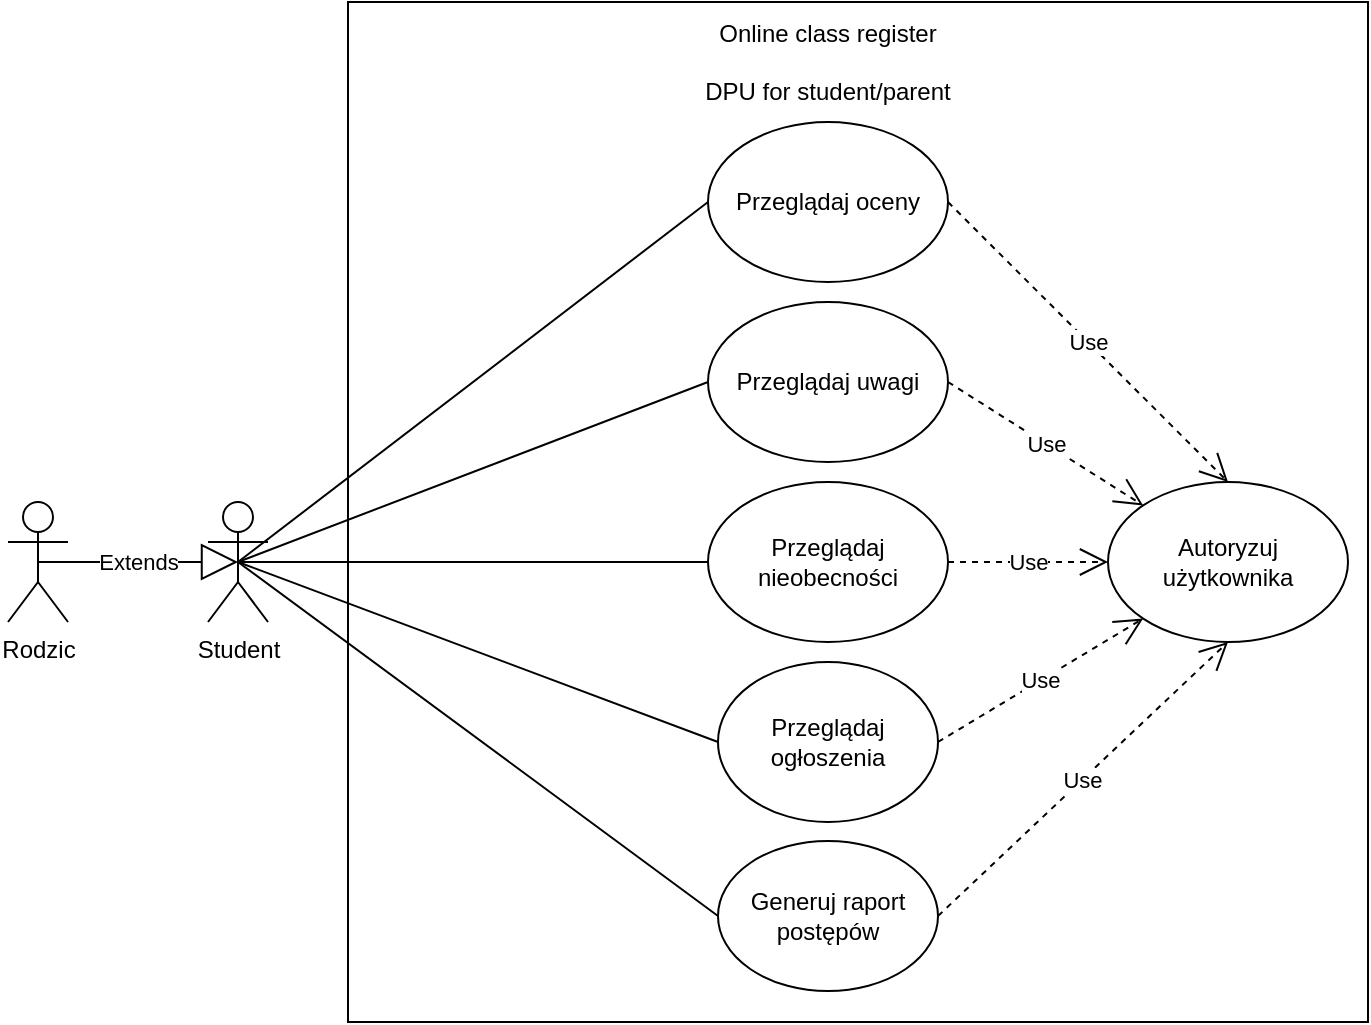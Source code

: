 <mxfile version="13.6.5" type="device"><diagram id="MVQXtUXzkCIqJooIWLso" name="Page-1"><mxGraphModel dx="1422" dy="762" grid="1" gridSize="10" guides="1" tooltips="1" connect="1" arrows="1" fold="1" page="1" pageScale="1" pageWidth="827" pageHeight="1169" math="0" shadow="0"><root><mxCell id="0"/><mxCell id="1" parent="0"/><mxCell id="YjaUv6nd7TcEVX94WU0V-1" value="" style="whiteSpace=wrap;html=1;aspect=fixed;" parent="1" vertex="1"><mxGeometry x="190" y="90" width="510" height="510" as="geometry"/></mxCell><mxCell id="YjaUv6nd7TcEVX94WU0V-2" value="Online class register&lt;br&gt;&lt;br&gt;DPU for student/parent" style="text;html=1;strokeColor=none;fillColor=none;align=center;verticalAlign=middle;whiteSpace=wrap;rounded=0;" parent="1" vertex="1"><mxGeometry x="350" y="90" width="160" height="60" as="geometry"/></mxCell><mxCell id="YjaUv6nd7TcEVX94WU0V-3" value="Przeglądaj oceny" style="ellipse;whiteSpace=wrap;html=1;" parent="1" vertex="1"><mxGeometry x="370" y="150" width="120" height="80" as="geometry"/></mxCell><mxCell id="YjaUv6nd7TcEVX94WU0V-4" value="Przeglądaj uwagi" style="ellipse;whiteSpace=wrap;html=1;" parent="1" vertex="1"><mxGeometry x="370" y="240" width="120" height="80" as="geometry"/></mxCell><mxCell id="YjaUv6nd7TcEVX94WU0V-6" value="Przeglądaj nieobecności" style="ellipse;whiteSpace=wrap;html=1;" parent="1" vertex="1"><mxGeometry x="370" y="330" width="120" height="80" as="geometry"/></mxCell><mxCell id="YjaUv6nd7TcEVX94WU0V-7" value="Student" style="shape=umlActor;verticalLabelPosition=bottom;verticalAlign=top;html=1;outlineConnect=0;" parent="1" vertex="1"><mxGeometry x="120" y="340" width="30" height="60" as="geometry"/></mxCell><mxCell id="YjaUv6nd7TcEVX94WU0V-8" value="Rodzic&lt;br&gt;" style="shape=umlActor;verticalLabelPosition=bottom;verticalAlign=top;html=1;outlineConnect=0;" parent="1" vertex="1"><mxGeometry x="20" y="340" width="30" height="60" as="geometry"/></mxCell><mxCell id="YjaUv6nd7TcEVX94WU0V-14" value="" style="endArrow=none;html=1;entryX=0;entryY=0.5;entryDx=0;entryDy=0;exitX=0.5;exitY=0.5;exitDx=0;exitDy=0;exitPerimeter=0;" parent="1" source="YjaUv6nd7TcEVX94WU0V-7" target="YjaUv6nd7TcEVX94WU0V-6" edge="1"><mxGeometry width="50" height="50" relative="1" as="geometry"><mxPoint x="160" y="340" as="sourcePoint"/><mxPoint x="440" y="330" as="targetPoint"/></mxGeometry></mxCell><mxCell id="YjaUv6nd7TcEVX94WU0V-15" value="" style="endArrow=none;html=1;entryX=0;entryY=0.5;entryDx=0;entryDy=0;exitX=0.5;exitY=0.5;exitDx=0;exitDy=0;exitPerimeter=0;" parent="1" source="YjaUv6nd7TcEVX94WU0V-7" target="YjaUv6nd7TcEVX94WU0V-4" edge="1"><mxGeometry width="50" height="50" relative="1" as="geometry"><mxPoint x="160" y="340" as="sourcePoint"/><mxPoint x="380" y="380" as="targetPoint"/></mxGeometry></mxCell><mxCell id="YjaUv6nd7TcEVX94WU0V-16" value="" style="endArrow=none;html=1;entryX=0;entryY=0.5;entryDx=0;entryDy=0;exitX=0.5;exitY=0.5;exitDx=0;exitDy=0;exitPerimeter=0;" parent="1" source="YjaUv6nd7TcEVX94WU0V-7" target="YjaUv6nd7TcEVX94WU0V-3" edge="1"><mxGeometry width="50" height="50" relative="1" as="geometry"><mxPoint x="160" y="340" as="sourcePoint"/><mxPoint x="380" y="290" as="targetPoint"/></mxGeometry></mxCell><mxCell id="YjaUv6nd7TcEVX94WU0V-20" value="Przeglądaj ogłoszenia" style="ellipse;whiteSpace=wrap;html=1;" parent="1" vertex="1"><mxGeometry x="375" y="420" width="110" height="80" as="geometry"/></mxCell><mxCell id="Oz_DSWYoMgVzRNWfjM3V-2" value="Generuj raport postępów" style="ellipse;whiteSpace=wrap;html=1;" parent="1" vertex="1"><mxGeometry x="375" y="509.5" width="110" height="75" as="geometry"/></mxCell><mxCell id="Oz_DSWYoMgVzRNWfjM3V-4" value="" style="endArrow=none;html=1;entryX=0;entryY=0.5;entryDx=0;entryDy=0;exitX=0.5;exitY=0.5;exitDx=0;exitDy=0;exitPerimeter=0;" parent="1" source="YjaUv6nd7TcEVX94WU0V-7" target="Oz_DSWYoMgVzRNWfjM3V-2" edge="1"><mxGeometry width="50" height="50" relative="1" as="geometry"><mxPoint x="390" y="460" as="sourcePoint"/><mxPoint x="440" y="410" as="targetPoint"/></mxGeometry></mxCell><mxCell id="Oz_DSWYoMgVzRNWfjM3V-5" value="" style="endArrow=none;html=1;entryX=0.5;entryY=0.5;entryDx=0;entryDy=0;entryPerimeter=0;exitX=0;exitY=0.5;exitDx=0;exitDy=0;" parent="1" source="YjaUv6nd7TcEVX94WU0V-20" target="YjaUv6nd7TcEVX94WU0V-7" edge="1"><mxGeometry width="50" height="50" relative="1" as="geometry"><mxPoint x="390" y="460" as="sourcePoint"/><mxPoint x="440" y="410" as="targetPoint"/></mxGeometry></mxCell><mxCell id="T6YDB-nnsgS2qq3tUzyW-1" value="Extends" style="endArrow=block;endSize=16;endFill=0;html=1;entryX=0.5;entryY=0.5;entryDx=0;entryDy=0;entryPerimeter=0;exitX=0.5;exitY=0.5;exitDx=0;exitDy=0;exitPerimeter=0;" edge="1" parent="1" source="YjaUv6nd7TcEVX94WU0V-8" target="YjaUv6nd7TcEVX94WU0V-7"><mxGeometry width="160" relative="1" as="geometry"><mxPoint x="430" y="380" as="sourcePoint"/><mxPoint x="590" y="380" as="targetPoint"/></mxGeometry></mxCell><mxCell id="T6YDB-nnsgS2qq3tUzyW-2" value="Autoryzuj użytkownika" style="ellipse;whiteSpace=wrap;html=1;" vertex="1" parent="1"><mxGeometry x="570" y="330" width="120" height="80" as="geometry"/></mxCell><mxCell id="T6YDB-nnsgS2qq3tUzyW-3" value="Use" style="endArrow=open;endSize=12;dashed=1;html=1;exitX=1;exitY=0.5;exitDx=0;exitDy=0;entryX=0;entryY=0.5;entryDx=0;entryDy=0;" edge="1" parent="1" source="YjaUv6nd7TcEVX94WU0V-6" target="T6YDB-nnsgS2qq3tUzyW-2"><mxGeometry width="160" relative="1" as="geometry"><mxPoint x="430" y="380" as="sourcePoint"/><mxPoint x="590" y="380" as="targetPoint"/></mxGeometry></mxCell><mxCell id="T6YDB-nnsgS2qq3tUzyW-4" value="Use" style="endArrow=open;endSize=12;dashed=1;html=1;entryX=0.5;entryY=1;entryDx=0;entryDy=0;exitX=1;exitY=0.5;exitDx=0;exitDy=0;" edge="1" parent="1" source="Oz_DSWYoMgVzRNWfjM3V-2" target="T6YDB-nnsgS2qq3tUzyW-2"><mxGeometry width="160" relative="1" as="geometry"><mxPoint x="430" y="380" as="sourcePoint"/><mxPoint x="590" y="380" as="targetPoint"/></mxGeometry></mxCell><mxCell id="T6YDB-nnsgS2qq3tUzyW-5" value="Use" style="endArrow=open;endSize=12;dashed=1;html=1;entryX=0;entryY=1;entryDx=0;entryDy=0;exitX=1;exitY=0.5;exitDx=0;exitDy=0;" edge="1" parent="1" source="YjaUv6nd7TcEVX94WU0V-20" target="T6YDB-nnsgS2qq3tUzyW-2"><mxGeometry width="160" relative="1" as="geometry"><mxPoint x="430" y="380" as="sourcePoint"/><mxPoint x="590" y="380" as="targetPoint"/></mxGeometry></mxCell><mxCell id="T6YDB-nnsgS2qq3tUzyW-6" value="Use" style="endArrow=open;endSize=12;dashed=1;html=1;exitX=1;exitY=0.5;exitDx=0;exitDy=0;entryX=0;entryY=0;entryDx=0;entryDy=0;" edge="1" parent="1" source="YjaUv6nd7TcEVX94WU0V-4" target="T6YDB-nnsgS2qq3tUzyW-2"><mxGeometry width="160" relative="1" as="geometry"><mxPoint x="430" y="380" as="sourcePoint"/><mxPoint x="590" y="380" as="targetPoint"/></mxGeometry></mxCell><mxCell id="T6YDB-nnsgS2qq3tUzyW-7" value="Use" style="endArrow=open;endSize=12;dashed=1;html=1;exitX=1;exitY=0.5;exitDx=0;exitDy=0;entryX=0.5;entryY=0;entryDx=0;entryDy=0;" edge="1" parent="1" source="YjaUv6nd7TcEVX94WU0V-3" target="T6YDB-nnsgS2qq3tUzyW-2"><mxGeometry width="160" relative="1" as="geometry"><mxPoint x="430" y="380" as="sourcePoint"/><mxPoint x="590" y="380" as="targetPoint"/></mxGeometry></mxCell></root></mxGraphModel></diagram></mxfile>